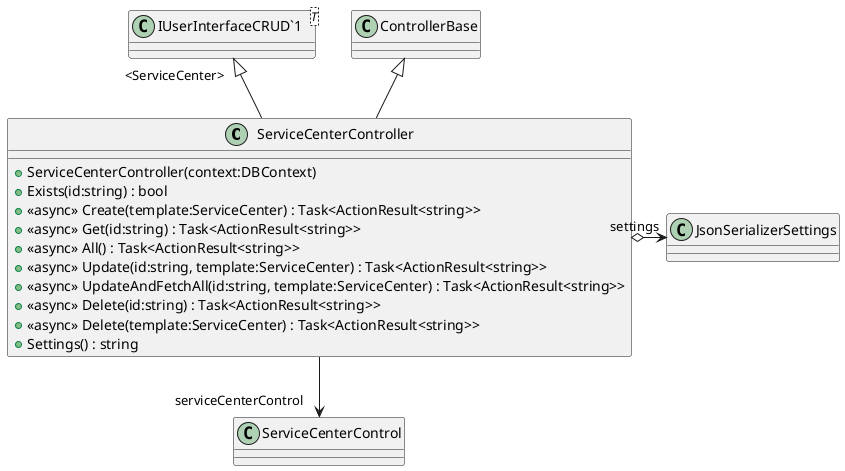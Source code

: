 @startuml
class ServiceCenterController {
    + ServiceCenterController(context:DBContext)
    + Exists(id:string) : bool
    + <<async>> Create(template:ServiceCenter) : Task<ActionResult<string>>
    + <<async>> Get(id:string) : Task<ActionResult<string>>
    + <<async>> All() : Task<ActionResult<string>>
    + <<async>> Update(id:string, template:ServiceCenter) : Task<ActionResult<string>>
    + <<async>> UpdateAndFetchAll(id:string, template:ServiceCenter) : Task<ActionResult<string>>
    + <<async>> Delete(id:string) : Task<ActionResult<string>>
    + <<async>> Delete(template:ServiceCenter) : Task<ActionResult<string>>
    + Settings() : string
}
class "IUserInterfaceCRUD`1"<T> {
}
ControllerBase <|-- ServiceCenterController
"IUserInterfaceCRUD`1" "<ServiceCenter>" <|-- ServiceCenterController
ServiceCenterController --> "serviceCenterControl" ServiceCenterControl
ServiceCenterController o-> "settings" JsonSerializerSettings
@enduml
